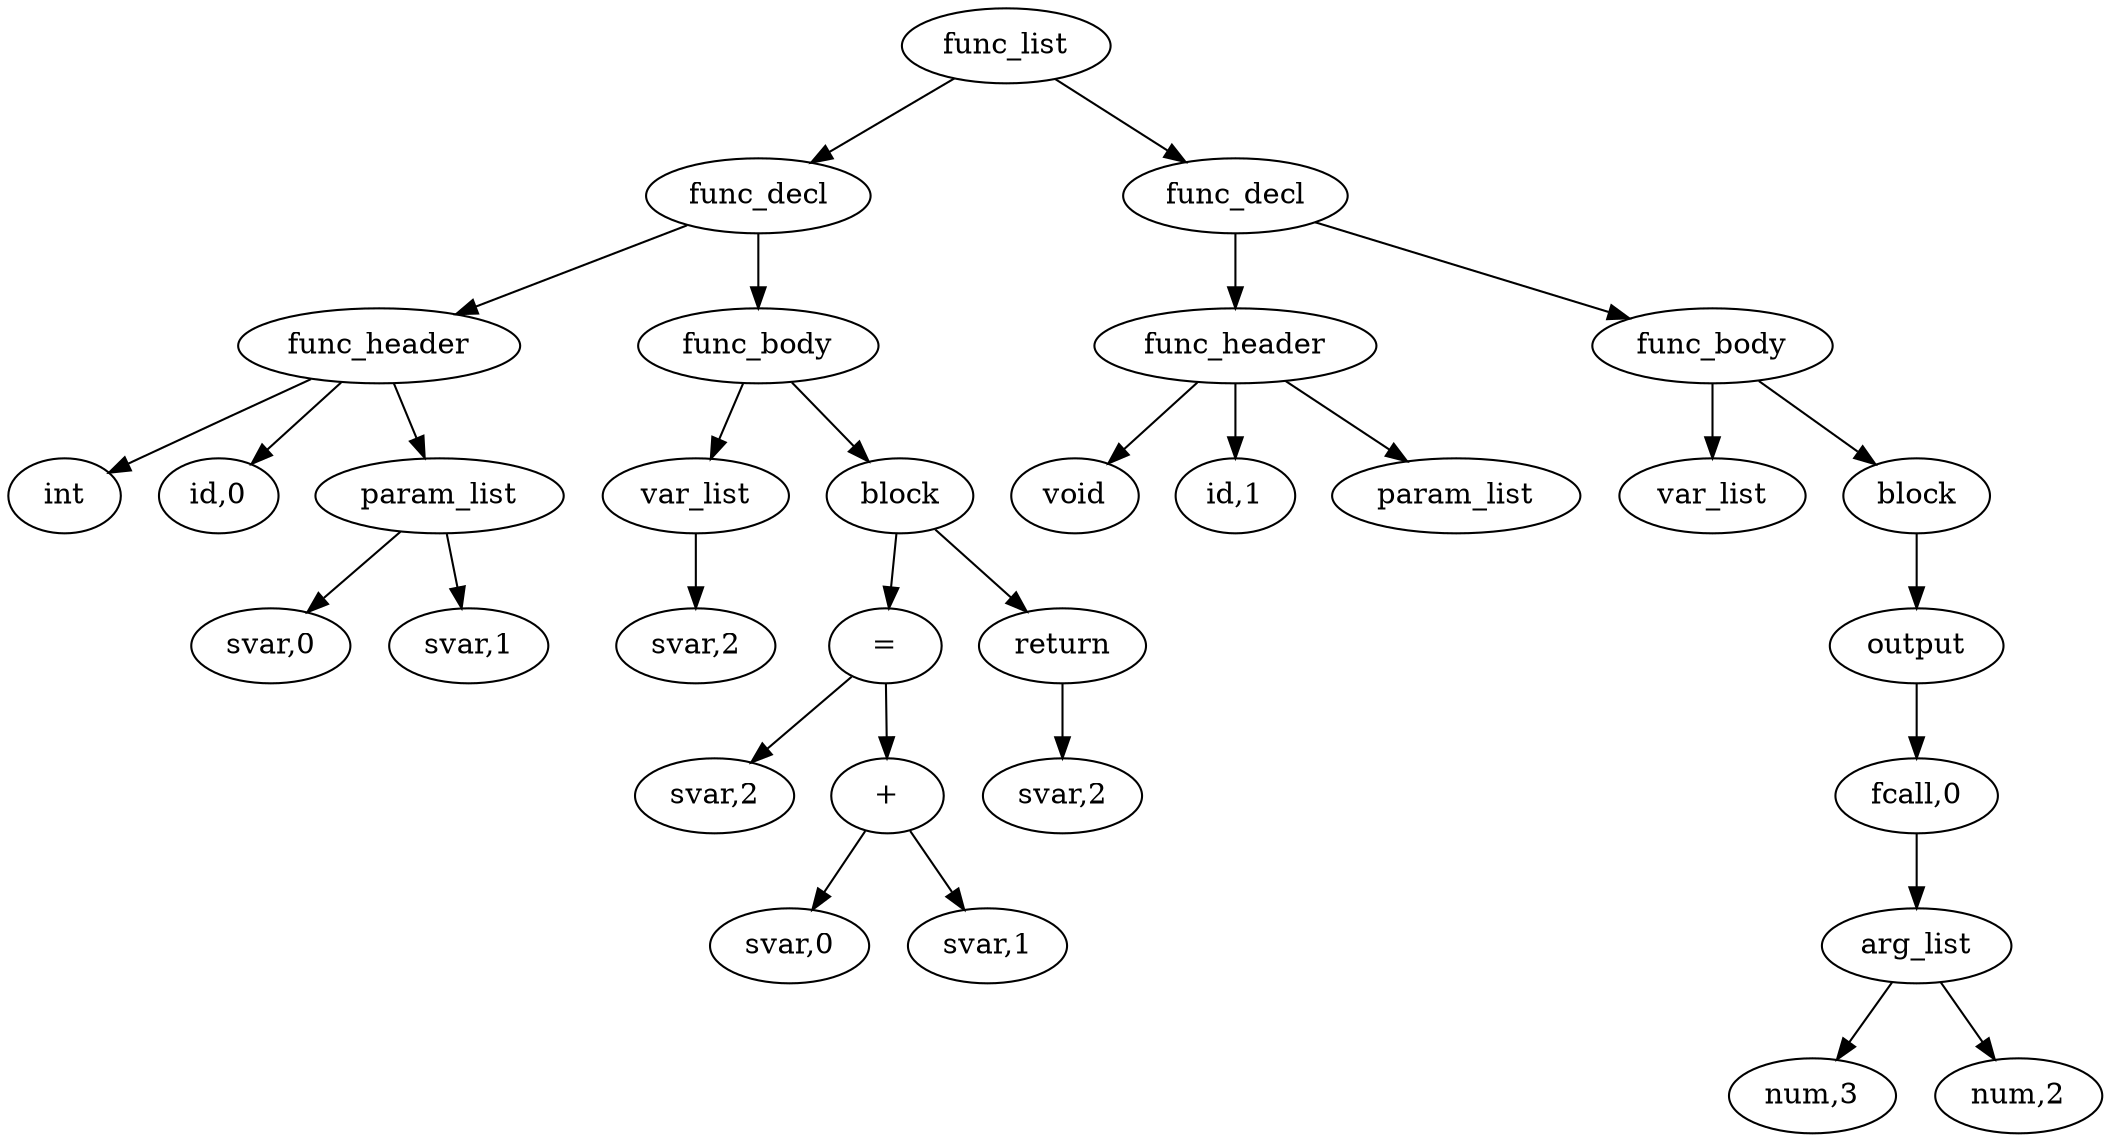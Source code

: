 digraph {
graph [ordering="out"];
node0[label="func_list"];
node1[label="func_decl"];
node2[label="func_header"];
node3[label="int"];
node2 -> node3;
node4[label="id,0"];
node2 -> node4;
node5[label="param_list"];
node6[label="svar,0"];
node5 -> node6;
node7[label="svar,1"];
node5 -> node7;
node2 -> node5;
node1 -> node2;
node8[label="func_body"];
node9[label="var_list"];
node10[label="svar,2"];
node9 -> node10;
node8 -> node9;
node11[label="block"];
node12[label="="];
node13[label="svar,2"];
node12 -> node13;
node14[label="+"];
node15[label="svar,0"];
node14 -> node15;
node16[label="svar,1"];
node14 -> node16;
node12 -> node14;
node11 -> node12;
node17[label="return"];
node18[label="svar,2"];
node17 -> node18;
node11 -> node17;
node8 -> node11;
node1 -> node8;
node0 -> node1;
node19[label="func_decl"];
node20[label="func_header"];
node21[label="void"];
node20 -> node21;
node22[label="id,1"];
node20 -> node22;
node23[label="param_list"];
node20 -> node23;
node19 -> node20;
node24[label="func_body"];
node25[label="var_list"];
node24 -> node25;
node26[label="block"];
node27[label="output"];
node28[label="fcall,0"];
node29[label="arg_list"];
node30[label="num,3"];
node29 -> node30;
node31[label="num,2"];
node29 -> node31;
node28 -> node29;
node27 -> node28;
node26 -> node27;
node24 -> node26;
node19 -> node24;
node0 -> node19;
}
